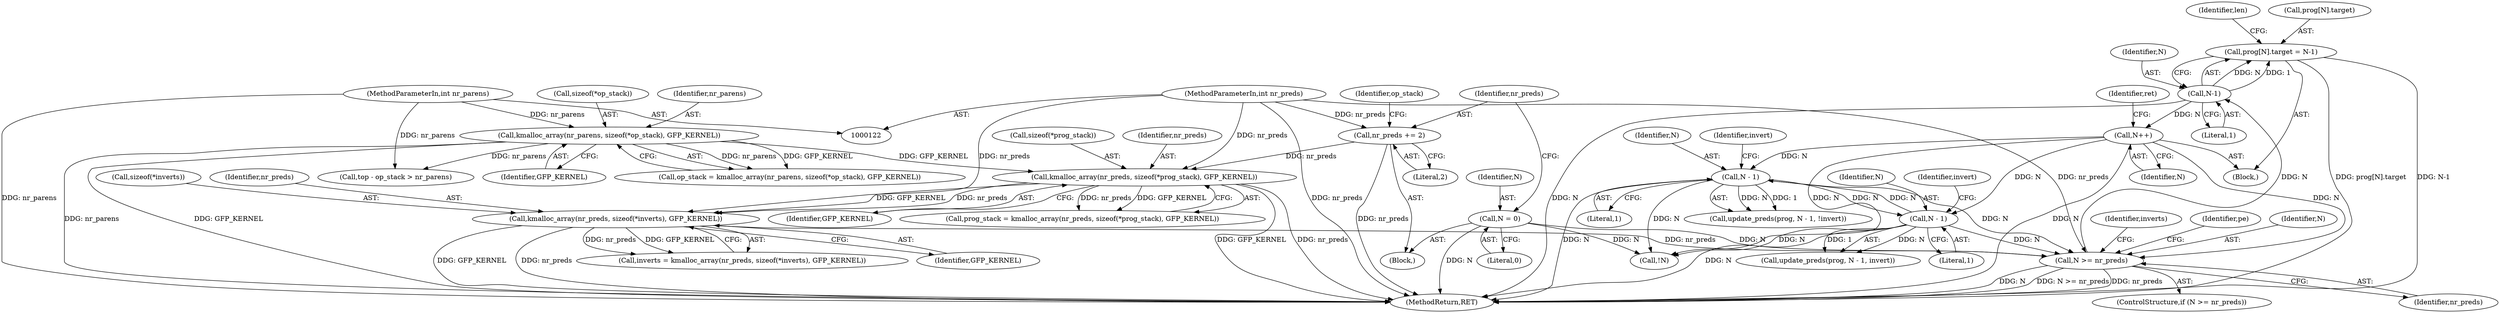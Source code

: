 digraph "0_linux_81f9c4e4177d31ced6f52a89bb70e93bfb77ca03_1@array" {
"1000284" [label="(Call,prog[N].target = N-1)"];
"1000290" [label="(Call,N-1)"];
"1000268" [label="(Call,N >= nr_preds)"];
"1000410" [label="(Call,N - 1)"];
"1000383" [label="(Call,N - 1)"];
"1000322" [label="(Call,N++)"];
"1000153" [label="(Call,N = 0)"];
"1000195" [label="(Call,kmalloc_array(nr_preds, sizeof(*inverts), GFP_KERNEL))"];
"1000177" [label="(Call,kmalloc_array(nr_preds, sizeof(*prog_stack), GFP_KERNEL))"];
"1000157" [label="(Call,nr_preds += 2)"];
"1000125" [label="(MethodParameterIn,int nr_preds)"];
"1000162" [label="(Call,kmalloc_array(nr_parens, sizeof(*op_stack), GFP_KERNEL))"];
"1000124" [label="(MethodParameterIn,int nr_parens)"];
"1000384" [label="(Identifier,N)"];
"1000281" [label="(Identifier,inverts)"];
"1000381" [label="(Call,update_preds(prog, N - 1, invert))"];
"1000175" [label="(Call,prog_stack = kmalloc_array(nr_preds, sizeof(*prog_stack), GFP_KERNEL))"];
"1000154" [label="(Identifier,N)"];
"1000195" [label="(Call,kmalloc_array(nr_preds, sizeof(*inverts), GFP_KERNEL))"];
"1000157" [label="(Call,nr_preds += 2)"];
"1000294" [label="(Identifier,len)"];
"1000162" [label="(Call,kmalloc_array(nr_parens, sizeof(*op_stack), GFP_KERNEL))"];
"1000268" [label="(Call,N >= nr_preds)"];
"1000323" [label="(Identifier,N)"];
"1000200" [label="(Identifier,GFP_KERNEL)"];
"1000153" [label="(Call,N = 0)"];
"1000412" [label="(Literal,1)"];
"1000408" [label="(Call,update_preds(prog, N - 1, !invert))"];
"1000273" [label="(Identifier,pe)"];
"1000163" [label="(Identifier,nr_parens)"];
"1000155" [label="(Literal,0)"];
"1000386" [label="(Identifier,invert)"];
"1000267" [label="(ControlStructure,if (N >= nr_preds))"];
"1000325" [label="(Identifier,ret)"];
"1000161" [label="(Identifier,op_stack)"];
"1000129" [label="(Block,)"];
"1000284" [label="(Call,prog[N].target = N-1)"];
"1000270" [label="(Identifier,nr_preds)"];
"1000177" [label="(Call,kmalloc_array(nr_preds, sizeof(*prog_stack), GFP_KERNEL))"];
"1000467" [label="(Call,!N)"];
"1000411" [label="(Identifier,N)"];
"1000164" [label="(Call,sizeof(*op_stack))"];
"1000160" [label="(Call,op_stack = kmalloc_array(nr_parens, sizeof(*op_stack), GFP_KERNEL))"];
"1000383" [label="(Call,N - 1)"];
"1000290" [label="(Call,N-1)"];
"1000626" [label="(MethodReturn,RET)"];
"1000197" [label="(Call,sizeof(*inverts))"];
"1000193" [label="(Call,inverts = kmalloc_array(nr_preds, sizeof(*inverts), GFP_KERNEL))"];
"1000292" [label="(Literal,1)"];
"1000414" [label="(Identifier,invert)"];
"1000196" [label="(Identifier,nr_preds)"];
"1000178" [label="(Identifier,nr_preds)"];
"1000125" [label="(MethodParameterIn,int nr_preds)"];
"1000158" [label="(Identifier,nr_preds)"];
"1000241" [label="(Call,top - op_stack > nr_parens)"];
"1000167" [label="(Identifier,GFP_KERNEL)"];
"1000285" [label="(Call,prog[N].target)"];
"1000269" [label="(Identifier,N)"];
"1000224" [label="(Block,)"];
"1000322" [label="(Call,N++)"];
"1000410" [label="(Call,N - 1)"];
"1000159" [label="(Literal,2)"];
"1000291" [label="(Identifier,N)"];
"1000182" [label="(Identifier,GFP_KERNEL)"];
"1000385" [label="(Literal,1)"];
"1000179" [label="(Call,sizeof(*prog_stack))"];
"1000124" [label="(MethodParameterIn,int nr_parens)"];
"1000284" -> "1000224"  [label="AST: "];
"1000284" -> "1000290"  [label="CFG: "];
"1000285" -> "1000284"  [label="AST: "];
"1000290" -> "1000284"  [label="AST: "];
"1000294" -> "1000284"  [label="CFG: "];
"1000284" -> "1000626"  [label="DDG: prog[N].target"];
"1000284" -> "1000626"  [label="DDG: N-1"];
"1000290" -> "1000284"  [label="DDG: N"];
"1000290" -> "1000284"  [label="DDG: 1"];
"1000290" -> "1000292"  [label="CFG: "];
"1000291" -> "1000290"  [label="AST: "];
"1000292" -> "1000290"  [label="AST: "];
"1000290" -> "1000626"  [label="DDG: N"];
"1000268" -> "1000290"  [label="DDG: N"];
"1000290" -> "1000322"  [label="DDG: N"];
"1000268" -> "1000267"  [label="AST: "];
"1000268" -> "1000270"  [label="CFG: "];
"1000269" -> "1000268"  [label="AST: "];
"1000270" -> "1000268"  [label="AST: "];
"1000273" -> "1000268"  [label="CFG: "];
"1000281" -> "1000268"  [label="CFG: "];
"1000268" -> "1000626"  [label="DDG: N"];
"1000268" -> "1000626"  [label="DDG: N >= nr_preds"];
"1000268" -> "1000626"  [label="DDG: nr_preds"];
"1000410" -> "1000268"  [label="DDG: N"];
"1000383" -> "1000268"  [label="DDG: N"];
"1000153" -> "1000268"  [label="DDG: N"];
"1000322" -> "1000268"  [label="DDG: N"];
"1000195" -> "1000268"  [label="DDG: nr_preds"];
"1000125" -> "1000268"  [label="DDG: nr_preds"];
"1000410" -> "1000408"  [label="AST: "];
"1000410" -> "1000412"  [label="CFG: "];
"1000411" -> "1000410"  [label="AST: "];
"1000412" -> "1000410"  [label="AST: "];
"1000414" -> "1000410"  [label="CFG: "];
"1000410" -> "1000626"  [label="DDG: N"];
"1000410" -> "1000383"  [label="DDG: N"];
"1000410" -> "1000408"  [label="DDG: N"];
"1000410" -> "1000408"  [label="DDG: 1"];
"1000383" -> "1000410"  [label="DDG: N"];
"1000322" -> "1000410"  [label="DDG: N"];
"1000410" -> "1000467"  [label="DDG: N"];
"1000383" -> "1000381"  [label="AST: "];
"1000383" -> "1000385"  [label="CFG: "];
"1000384" -> "1000383"  [label="AST: "];
"1000385" -> "1000383"  [label="AST: "];
"1000386" -> "1000383"  [label="CFG: "];
"1000383" -> "1000626"  [label="DDG: N"];
"1000383" -> "1000381"  [label="DDG: N"];
"1000383" -> "1000381"  [label="DDG: 1"];
"1000322" -> "1000383"  [label="DDG: N"];
"1000383" -> "1000467"  [label="DDG: N"];
"1000322" -> "1000224"  [label="AST: "];
"1000322" -> "1000323"  [label="CFG: "];
"1000323" -> "1000322"  [label="AST: "];
"1000325" -> "1000322"  [label="CFG: "];
"1000322" -> "1000626"  [label="DDG: N"];
"1000322" -> "1000467"  [label="DDG: N"];
"1000153" -> "1000129"  [label="AST: "];
"1000153" -> "1000155"  [label="CFG: "];
"1000154" -> "1000153"  [label="AST: "];
"1000155" -> "1000153"  [label="AST: "];
"1000158" -> "1000153"  [label="CFG: "];
"1000153" -> "1000626"  [label="DDG: N"];
"1000153" -> "1000467"  [label="DDG: N"];
"1000195" -> "1000193"  [label="AST: "];
"1000195" -> "1000200"  [label="CFG: "];
"1000196" -> "1000195"  [label="AST: "];
"1000197" -> "1000195"  [label="AST: "];
"1000200" -> "1000195"  [label="AST: "];
"1000193" -> "1000195"  [label="CFG: "];
"1000195" -> "1000626"  [label="DDG: GFP_KERNEL"];
"1000195" -> "1000626"  [label="DDG: nr_preds"];
"1000195" -> "1000193"  [label="DDG: nr_preds"];
"1000195" -> "1000193"  [label="DDG: GFP_KERNEL"];
"1000177" -> "1000195"  [label="DDG: nr_preds"];
"1000177" -> "1000195"  [label="DDG: GFP_KERNEL"];
"1000125" -> "1000195"  [label="DDG: nr_preds"];
"1000177" -> "1000175"  [label="AST: "];
"1000177" -> "1000182"  [label="CFG: "];
"1000178" -> "1000177"  [label="AST: "];
"1000179" -> "1000177"  [label="AST: "];
"1000182" -> "1000177"  [label="AST: "];
"1000175" -> "1000177"  [label="CFG: "];
"1000177" -> "1000626"  [label="DDG: GFP_KERNEL"];
"1000177" -> "1000626"  [label="DDG: nr_preds"];
"1000177" -> "1000175"  [label="DDG: nr_preds"];
"1000177" -> "1000175"  [label="DDG: GFP_KERNEL"];
"1000157" -> "1000177"  [label="DDG: nr_preds"];
"1000125" -> "1000177"  [label="DDG: nr_preds"];
"1000162" -> "1000177"  [label="DDG: GFP_KERNEL"];
"1000157" -> "1000129"  [label="AST: "];
"1000157" -> "1000159"  [label="CFG: "];
"1000158" -> "1000157"  [label="AST: "];
"1000159" -> "1000157"  [label="AST: "];
"1000161" -> "1000157"  [label="CFG: "];
"1000157" -> "1000626"  [label="DDG: nr_preds"];
"1000125" -> "1000157"  [label="DDG: nr_preds"];
"1000125" -> "1000122"  [label="AST: "];
"1000125" -> "1000626"  [label="DDG: nr_preds"];
"1000162" -> "1000160"  [label="AST: "];
"1000162" -> "1000167"  [label="CFG: "];
"1000163" -> "1000162"  [label="AST: "];
"1000164" -> "1000162"  [label="AST: "];
"1000167" -> "1000162"  [label="AST: "];
"1000160" -> "1000162"  [label="CFG: "];
"1000162" -> "1000626"  [label="DDG: GFP_KERNEL"];
"1000162" -> "1000626"  [label="DDG: nr_parens"];
"1000162" -> "1000160"  [label="DDG: nr_parens"];
"1000162" -> "1000160"  [label="DDG: GFP_KERNEL"];
"1000124" -> "1000162"  [label="DDG: nr_parens"];
"1000162" -> "1000241"  [label="DDG: nr_parens"];
"1000124" -> "1000122"  [label="AST: "];
"1000124" -> "1000626"  [label="DDG: nr_parens"];
"1000124" -> "1000241"  [label="DDG: nr_parens"];
}
